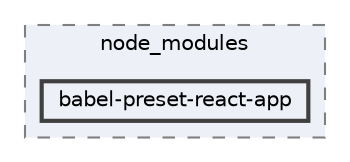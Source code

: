 digraph "pkiclassroomrescheduler/src/main/frontend/node_modules/babel-preset-react-app"
{
 // LATEX_PDF_SIZE
  bgcolor="transparent";
  edge [fontname=Helvetica,fontsize=10,labelfontname=Helvetica,labelfontsize=10];
  node [fontname=Helvetica,fontsize=10,shape=box,height=0.2,width=0.4];
  compound=true
  subgraph clusterdir_72953eda66ccb3a2722c28e1c3e6c23b {
    graph [ bgcolor="#edf0f7", pencolor="grey50", label="node_modules", fontname=Helvetica,fontsize=10 style="filled,dashed", URL="dir_72953eda66ccb3a2722c28e1c3e6c23b.html",tooltip=""]
  dir_de140f8cd2cf58c872afe794d19e90ee [label="babel-preset-react-app", fillcolor="#edf0f7", color="grey25", style="filled,bold", URL="dir_de140f8cd2cf58c872afe794d19e90ee.html",tooltip=""];
  }
}
